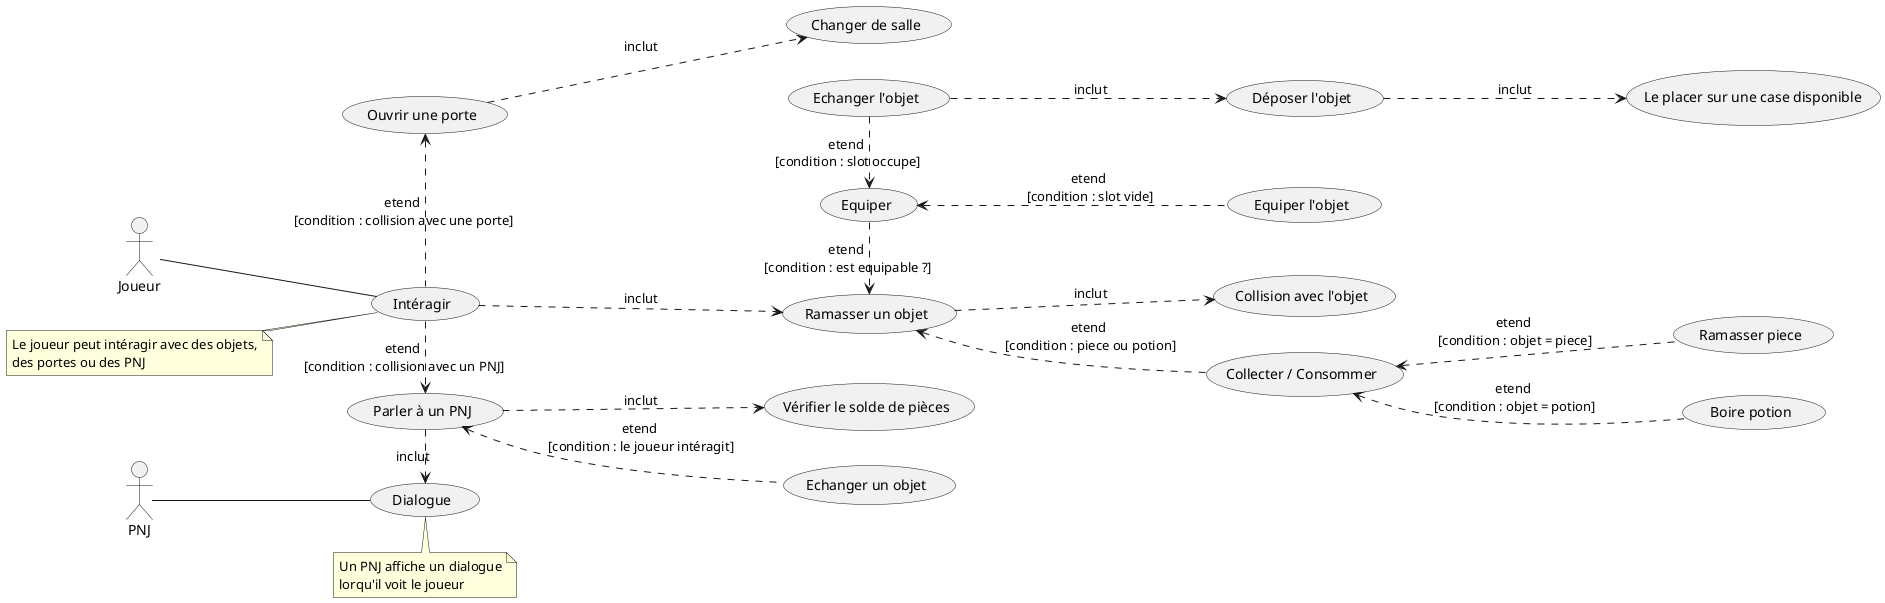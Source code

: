 @startuml

left to right direction

actor Joueur
actor PNJ

:Joueur: -- (Intéragir)

note "Le joueur peut intéragir avec des objets,\ndes portes ou des PNJ" as N_Intéragir
N_Intéragir .. (Intéragir)


(Intéragir) ..> (Ramasser un objet) :inclut
(Ramasser un objet) ..> (Collision avec l'objet) :inclut

(Ramasser un objet) <.. (Collecter / Consommer) :etend \n[condition : piece ou potion]
(Collecter / Consommer) <.. (Boire potion) :etend \n[condition : objet = potion]
(Collecter / Consommer) <.. (Ramasser piece) :etend \n[condition : objet = piece]

(Ramasser un objet) <.left. (Equiper) :etend \n[condition : est equipable ?]
(Equiper) <.. (Equiper l'objet) :etend \n[condition : slot vide]
(Equiper) <.left. (Echanger l'objet) :etend \n[condition : slot occupe]
(Echanger l'objet) ..> (Déposer l'objet) :inclut
(Déposer l'objet) ..> (Le placer sur une case disponible) :inclut

(Intéragir) .left.> (Ouvrir une porte) :etend \n[condition : collision avec une porte]
(Ouvrir une porte) ..> (Changer de salle) :inclut

:PNJ: -- (Dialogue)
note bottom of (Dialogue)
 Un PNJ affiche un dialogue
 lorqu'il voit le joueur
end note
(Intéragir) .right.> (Parler à un PNJ) :etend \n[condition : collision avec un PNJ]
(Parler à un PNJ) .right.> (Dialogue) :inclut
(Parler à un PNJ) ..> (Vérifier le solde de pièces) :inclut
(Parler à un PNJ) <.. (Echanger un objet) :etend \n[condition : le joueur intéragit]


@enduml

